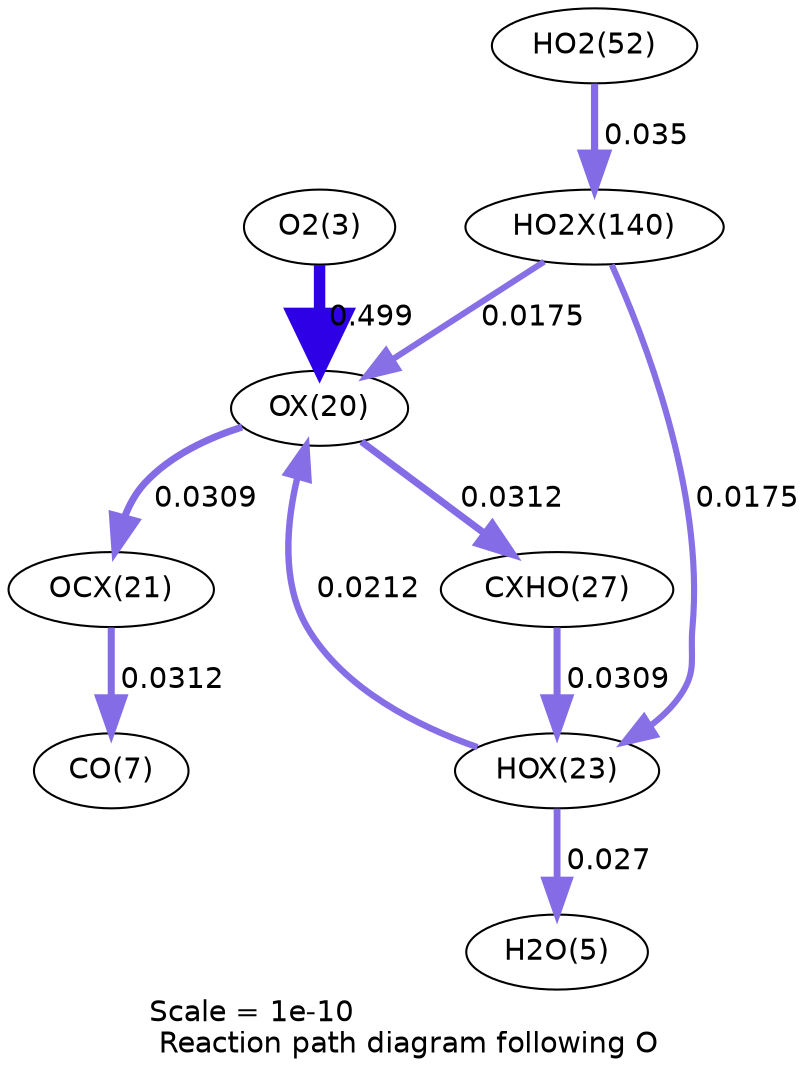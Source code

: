 digraph reaction_paths {
center=1;
s5 -> s26[fontname="Helvetica", penwidth=5.48, arrowsize=2.74, color="0.7, 0.999, 0.9"
, label=" 0.499"];
s26 -> s31[fontname="Helvetica", penwidth=3.38, arrowsize=1.69, color="0.7, 0.531, 0.9"
, label=" 0.0312"];
s26 -> s27[fontname="Helvetica", penwidth=3.37, arrowsize=1.69, color="0.7, 0.531, 0.9"
, label=" 0.0309"];
s29 -> s26[fontname="Helvetica", penwidth=3.09, arrowsize=1.55, color="0.7, 0.521, 0.9"
, label=" 0.0212"];
s40 -> s26[fontname="Helvetica", penwidth=2.95, arrowsize=1.47, color="0.7, 0.517, 0.9"
, label=" 0.0175"];
s31 -> s29[fontname="Helvetica", penwidth=3.37, arrowsize=1.69, color="0.7, 0.531, 0.9"
, label=" 0.0309"];
s27 -> s9[fontname="Helvetica", penwidth=3.38, arrowsize=1.69, color="0.7, 0.531, 0.9"
, label=" 0.0312"];
s29 -> s7[fontname="Helvetica", penwidth=3.27, arrowsize=1.64, color="0.7, 0.527, 0.9"
, label=" 0.027"];
s40 -> s29[fontname="Helvetica", penwidth=2.95, arrowsize=1.47, color="0.7, 0.517, 0.9"
, label=" 0.0175"];
s21 -> s40[fontname="Helvetica", penwidth=3.47, arrowsize=1.73, color="0.7, 0.535, 0.9"
, label=" 0.035"];
s5 [ fontname="Helvetica", label="O2(3)"];
s7 [ fontname="Helvetica", label="H2O(5)"];
s9 [ fontname="Helvetica", label="CO(7)"];
s21 [ fontname="Helvetica", label="HO2(52)"];
s26 [ fontname="Helvetica", label="OX(20)"];
s27 [ fontname="Helvetica", label="OCX(21)"];
s29 [ fontname="Helvetica", label="HOX(23)"];
s31 [ fontname="Helvetica", label="CXHO(27)"];
s40 [ fontname="Helvetica", label="HO2X(140)"];
 label = "Scale = 1e-10\l Reaction path diagram following O";
 fontname = "Helvetica";
}
